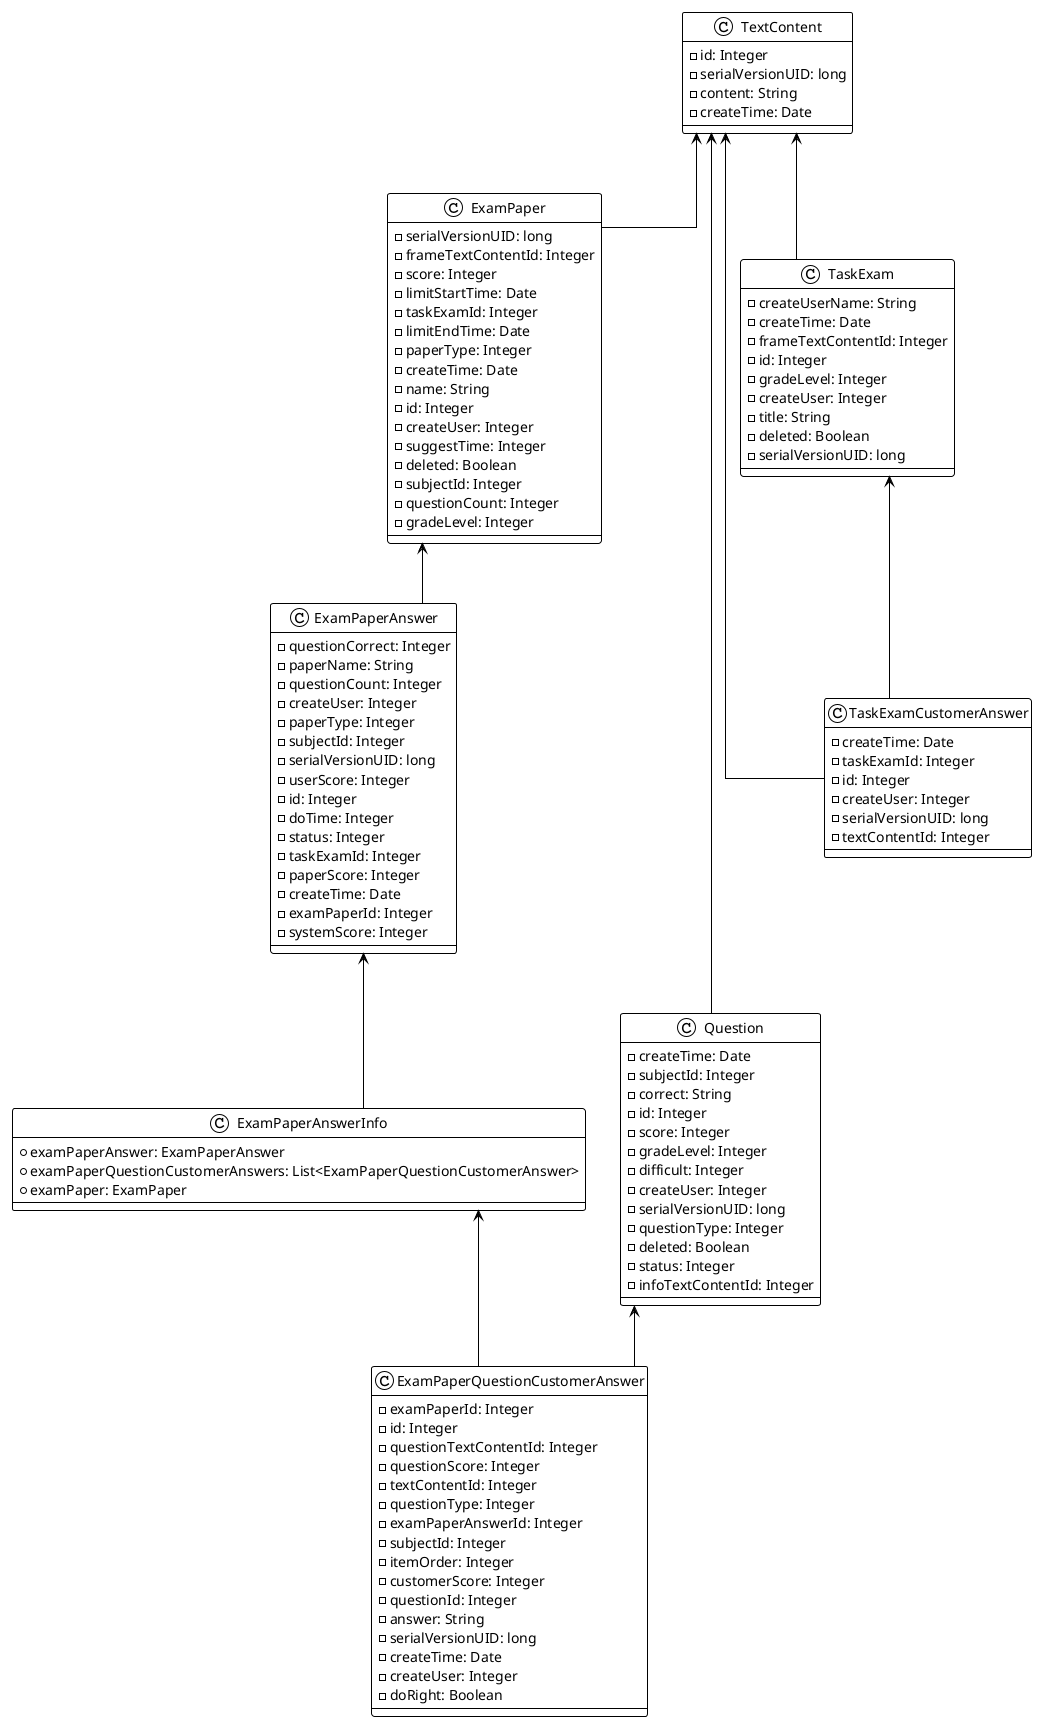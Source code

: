 @startuml

!theme plain
top to bottom direction
skinparam linetype ortho

class ExamPaper {
  - serialVersionUID: long
  - frameTextContentId: Integer
  - score: Integer
  - limitStartTime: Date
  - taskExamId: Integer
  - limitEndTime: Date
  - paperType: Integer
  - createTime: Date
  - name: String
  - id: Integer
  - createUser: Integer
  - suggestTime: Integer
  - deleted: Boolean
  - subjectId: Integer
  - questionCount: Integer
  - gradeLevel: Integer
}
class ExamPaperAnswer {
  - questionCorrect: Integer
  - paperName: String
  - questionCount: Integer
  - createUser: Integer
  - paperType: Integer
  - subjectId: Integer
  - serialVersionUID: long
  - userScore: Integer
  - id: Integer
  - doTime: Integer
  - status: Integer
  - taskExamId: Integer
  - paperScore: Integer
  - createTime: Date
  - examPaperId: Integer
  - systemScore: Integer
}
class ExamPaperAnswerInfo {
  + examPaperAnswer: ExamPaperAnswer
  + examPaperQuestionCustomerAnswers: List<ExamPaperQuestionCustomerAnswer>
  + examPaper: ExamPaper
}
class ExamPaperQuestionCustomerAnswer {
  - examPaperId: Integer
  - id: Integer
  - questionTextContentId: Integer
  - questionScore: Integer
  - textContentId: Integer
  - questionType: Integer
  - examPaperAnswerId: Integer
  - subjectId: Integer
  - itemOrder: Integer
  - customerScore: Integer
  - questionId: Integer
  - answer: String
  - serialVersionUID: long
  - createTime: Date
  - createUser: Integer
  - doRight: Boolean
}
class Question {
  - createTime: Date
  - subjectId: Integer
  - correct: String
  - id: Integer
  - score: Integer
  - gradeLevel: Integer
  - difficult: Integer
  - createUser: Integer
  - serialVersionUID: long
  - questionType: Integer
  - deleted: Boolean
  - status: Integer
  - infoTextContentId: Integer
}
class TaskExam {
  - createUserName: String
  - createTime: Date
  - frameTextContentId: Integer
  - id: Integer
  - gradeLevel: Integer
  - createUser: Integer
  - title: String
  - deleted: Boolean
  - serialVersionUID: long
}
class TaskExamCustomerAnswer {
  - createTime: Date
  - taskExamId: Integer
  - id: Integer
  - createUser: Integer
  - serialVersionUID: long
  - textContentId: Integer
}
class TextContent {
  - id: Integer
  - serialVersionUID: long
  - content: String
  - createTime: Date
}


ExamPaper <-- ExamPaperAnswer
ExamPaperAnswer <-- ExamPaperAnswerInfo
ExamPaperAnswerInfo <-- ExamPaperQuestionCustomerAnswer
TextContent <-- ExamPaper
TextContent <-- TaskExam

TextContent <-- TaskExamCustomerAnswer
TaskExam <-- TaskExamCustomerAnswer
TextContent <-- Question
Question <-- ExamPaperQuestionCustomerAnswer


@enduml
